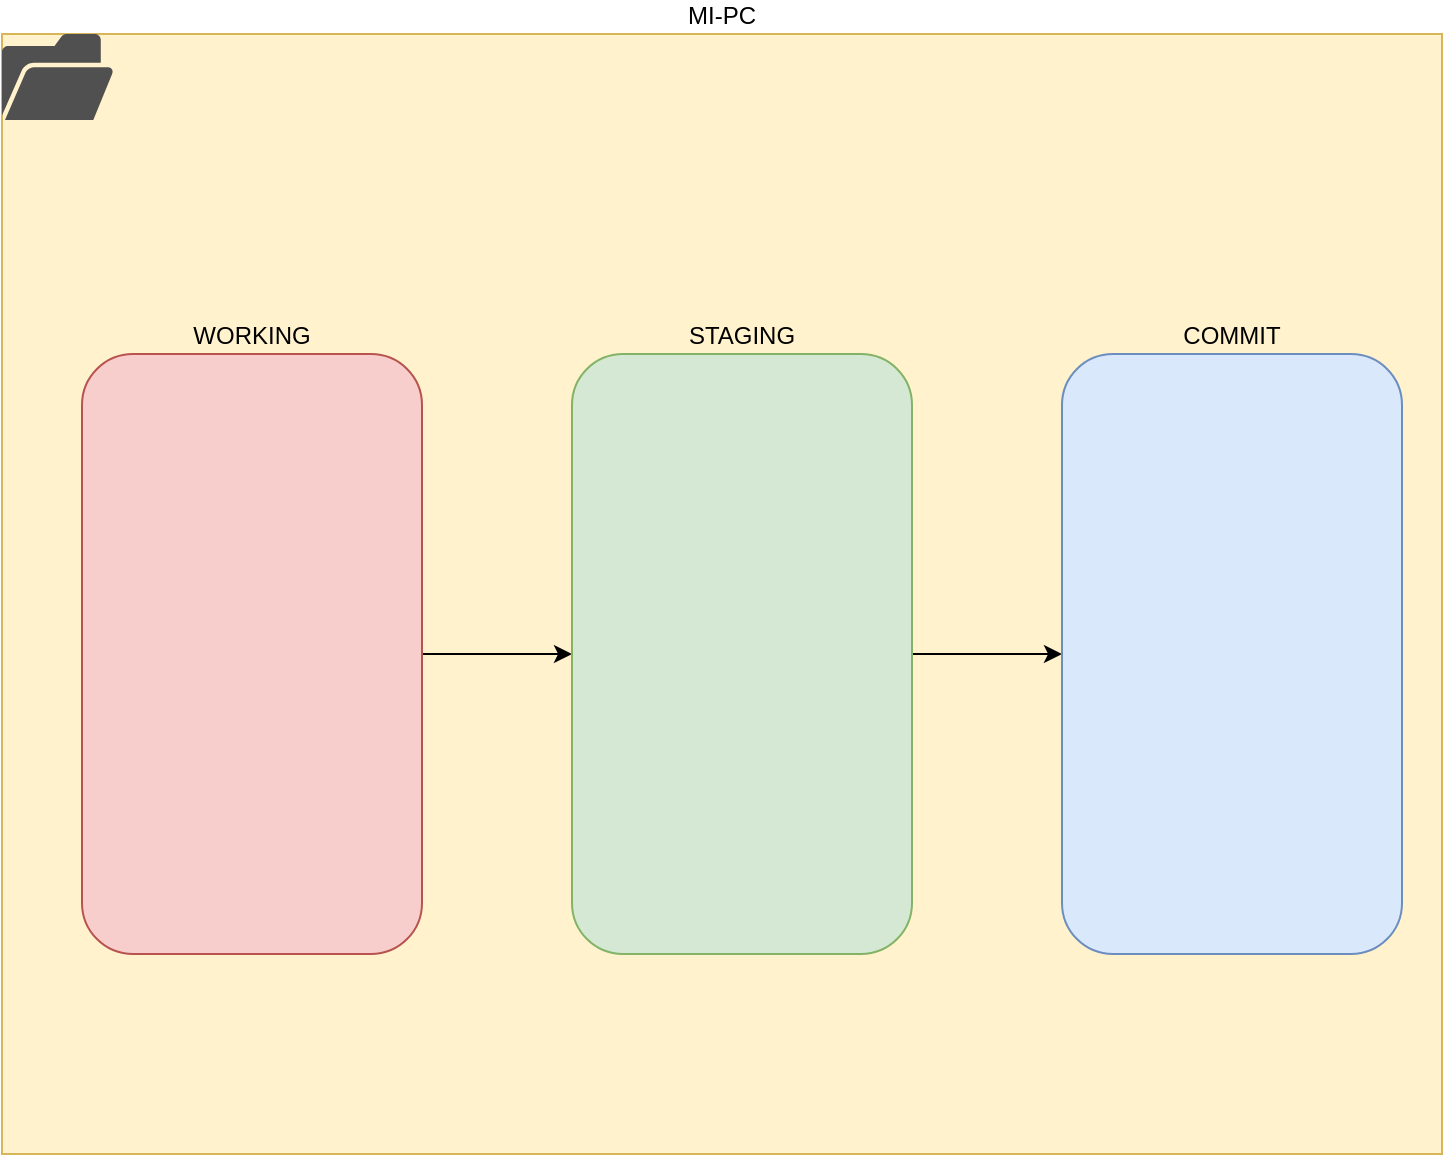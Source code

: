 <mxfile version="28.2.3" pages="2">
  <diagram id="PhQQ8k0v8poY6UjEcnCf" name="Git-local">
    <mxGraphModel dx="1572" dy="834" grid="1" gridSize="10" guides="1" tooltips="1" connect="1" arrows="1" fold="1" page="1" pageScale="1" pageWidth="1169" pageHeight="827" math="0" shadow="0">
      <root>
        <mxCell id="0" />
        <mxCell id="1" parent="0" />
        <mxCell id="zoyYAz8PV4FasNxjg6rz-2" value="MI-PC" style="rounded=0;whiteSpace=wrap;html=1;labelPosition=center;verticalLabelPosition=top;align=center;verticalAlign=bottom;fillColor=#fff2cc;strokeColor=#d6b656;" parent="1" vertex="1">
          <mxGeometry x="120" y="120" width="720" height="560" as="geometry" />
        </mxCell>
        <mxCell id="zoyYAz8PV4FasNxjg6rz-1" value="" style="sketch=0;pointerEvents=1;shadow=0;dashed=0;html=1;strokeColor=none;fillColor=#505050;labelPosition=center;verticalLabelPosition=bottom;verticalAlign=top;outlineConnect=0;align=center;shape=mxgraph.office.concepts.folder_open;" parent="1" vertex="1">
          <mxGeometry x="120" y="120" width="56" height="43" as="geometry" />
        </mxCell>
        <mxCell id="ULcwfLDbeKdYujtRvx98-1" style="edgeStyle=orthogonalEdgeStyle;rounded=0;orthogonalLoop=1;jettySize=auto;html=1;entryX=0;entryY=0.5;entryDx=0;entryDy=0;" parent="1" source="zoyYAz8PV4FasNxjg6rz-3" target="zoyYAz8PV4FasNxjg6rz-4" edge="1">
          <mxGeometry relative="1" as="geometry" />
        </mxCell>
        <mxCell id="zoyYAz8PV4FasNxjg6rz-3" value="WORKING" style="rounded=1;whiteSpace=wrap;html=1;fillColor=#f8cecc;strokeColor=#b85450;labelPosition=center;verticalLabelPosition=top;align=center;verticalAlign=bottom;" parent="1" vertex="1">
          <mxGeometry x="160" y="280" width="170" height="300" as="geometry" />
        </mxCell>
        <mxCell id="ULcwfLDbeKdYujtRvx98-2" style="edgeStyle=orthogonalEdgeStyle;rounded=0;orthogonalLoop=1;jettySize=auto;html=1;entryX=0;entryY=0.5;entryDx=0;entryDy=0;" parent="1" source="zoyYAz8PV4FasNxjg6rz-4" target="zoyYAz8PV4FasNxjg6rz-5" edge="1">
          <mxGeometry relative="1" as="geometry" />
        </mxCell>
        <mxCell id="zoyYAz8PV4FasNxjg6rz-4" value="STAGING" style="rounded=1;whiteSpace=wrap;html=1;fillColor=#d5e8d4;strokeColor=#82b366;labelPosition=center;verticalLabelPosition=top;align=center;verticalAlign=bottom;" parent="1" vertex="1">
          <mxGeometry x="405" y="280" width="170" height="300" as="geometry" />
        </mxCell>
        <mxCell id="zoyYAz8PV4FasNxjg6rz-5" value="COMMIT" style="rounded=1;whiteSpace=wrap;html=1;fillColor=#dae8fc;strokeColor=#6c8ebf;labelPosition=center;verticalLabelPosition=top;align=center;verticalAlign=bottom;" parent="1" vertex="1">
          <mxGeometry x="650" y="280" width="170" height="300" as="geometry" />
        </mxCell>
      </root>
    </mxGraphModel>
  </diagram>
  <diagram name="Git-Remoto" id="T_dC85ZfpJzErPBBZ4WH">
    <mxGraphModel dx="1572" dy="834" grid="1" gridSize="10" guides="1" tooltips="1" connect="1" arrows="1" fold="1" page="1" pageScale="1" pageWidth="1169" pageHeight="827" math="0" shadow="0">
      <root>
        <mxCell id="zLOkU078G7ggWmvRm4z--0" />
        <mxCell id="zLOkU078G7ggWmvRm4z--1" parent="zLOkU078G7ggWmvRm4z--0" />
        <mxCell id="YaQX8C2v5vZI6P77NjfV-1" value="INTERNET" style="rounded=0;whiteSpace=wrap;html=1;labelPosition=center;verticalLabelPosition=top;align=center;verticalAlign=bottom;" parent="zLOkU078G7ggWmvRm4z--1" vertex="1">
          <mxGeometry x="880" y="120" width="280" height="560" as="geometry" />
        </mxCell>
        <mxCell id="YaQX8C2v5vZI6P77NjfV-7" value="" style="rounded=1;whiteSpace=wrap;html=1;fillColor=none;strokeWidth=2;dashed=1;" parent="zLOkU078G7ggWmvRm4z--1" vertex="1">
          <mxGeometry x="940" y="290" width="170" height="200" as="geometry" />
        </mxCell>
        <mxCell id="zLOkU078G7ggWmvRm4z--2" value="MI-PC" style="rounded=0;whiteSpace=wrap;html=1;labelPosition=center;verticalLabelPosition=top;align=center;verticalAlign=bottom;fillColor=#fff2cc;strokeColor=#d6b656;" parent="zLOkU078G7ggWmvRm4z--1" vertex="1">
          <mxGeometry x="120" y="120" width="720" height="560" as="geometry" />
        </mxCell>
        <mxCell id="zLOkU078G7ggWmvRm4z--3" value="" style="sketch=0;pointerEvents=1;shadow=0;dashed=0;html=1;strokeColor=none;fillColor=#505050;labelPosition=center;verticalLabelPosition=bottom;verticalAlign=top;outlineConnect=0;align=center;shape=mxgraph.office.concepts.folder_open;" parent="zLOkU078G7ggWmvRm4z--1" vertex="1">
          <mxGeometry x="120" y="120" width="56" height="43" as="geometry" />
        </mxCell>
        <mxCell id="YaQX8C2v5vZI6P77NjfV-4" style="edgeStyle=orthogonalEdgeStyle;rounded=0;orthogonalLoop=1;jettySize=auto;html=1;" parent="zLOkU078G7ggWmvRm4z--1" source="zLOkU078G7ggWmvRm4z--4" target="zLOkU078G7ggWmvRm4z--5" edge="1">
          <mxGeometry relative="1" as="geometry" />
        </mxCell>
        <mxCell id="zLOkU078G7ggWmvRm4z--4" value="WORKING" style="rounded=1;whiteSpace=wrap;html=1;fillColor=#f8cecc;strokeColor=#b85450;labelPosition=center;verticalLabelPosition=top;align=center;verticalAlign=bottom;" parent="zLOkU078G7ggWmvRm4z--1" vertex="1">
          <mxGeometry x="160" y="280" width="170" height="300" as="geometry" />
        </mxCell>
        <mxCell id="YaQX8C2v5vZI6P77NjfV-5" style="edgeStyle=orthogonalEdgeStyle;rounded=0;orthogonalLoop=1;jettySize=auto;html=1;entryX=0;entryY=0.5;entryDx=0;entryDy=0;" parent="zLOkU078G7ggWmvRm4z--1" source="zLOkU078G7ggWmvRm4z--5" target="zLOkU078G7ggWmvRm4z--6" edge="1">
          <mxGeometry relative="1" as="geometry" />
        </mxCell>
        <mxCell id="zLOkU078G7ggWmvRm4z--5" value="STAGING" style="rounded=1;whiteSpace=wrap;html=1;fillColor=#d5e8d4;strokeColor=#82b366;labelPosition=center;verticalLabelPosition=top;align=center;verticalAlign=bottom;" parent="zLOkU078G7ggWmvRm4z--1" vertex="1">
          <mxGeometry x="405" y="280" width="170" height="300" as="geometry" />
        </mxCell>
        <mxCell id="YaQX8C2v5vZI6P77NjfV-6" style="edgeStyle=orthogonalEdgeStyle;rounded=0;orthogonalLoop=1;jettySize=auto;html=1;" parent="zLOkU078G7ggWmvRm4z--1" source="zLOkU078G7ggWmvRm4z--6" target="YaQX8C2v5vZI6P77NjfV-3" edge="1">
          <mxGeometry relative="1" as="geometry" />
        </mxCell>
        <mxCell id="zLOkU078G7ggWmvRm4z--6" value="COMMIT" style="rounded=1;whiteSpace=wrap;html=1;fillColor=#dae8fc;strokeColor=#6c8ebf;labelPosition=center;verticalLabelPosition=top;align=center;verticalAlign=bottom;" parent="zLOkU078G7ggWmvRm4z--1" vertex="1">
          <mxGeometry x="650" y="280" width="170" height="300" as="geometry" />
        </mxCell>
        <mxCell id="YaQX8C2v5vZI6P77NjfV-0" value="" style="outlineConnect=0;dashed=0;verticalLabelPosition=bottom;verticalAlign=top;align=center;html=1;shape=mxgraph.aws3.internet_2;fillColor=#D2D3D3;gradientColor=none;" parent="zLOkU078G7ggWmvRm4z--1" vertex="1">
          <mxGeometry x="880" y="120" width="79.5" height="54" as="geometry" />
        </mxCell>
        <mxCell id="YaQX8C2v5vZI6P77NjfV-2" value="" style="dashed=0;outlineConnect=0;html=1;align=center;labelPosition=center;verticalLabelPosition=bottom;verticalAlign=top;shape=mxgraph.weblogos.github" parent="zLOkU078G7ggWmvRm4z--1" vertex="1">
          <mxGeometry x="940" y="290" width="75" height="75" as="geometry" />
        </mxCell>
        <mxCell id="YaQX8C2v5vZI6P77NjfV-3" value="" style="sketch=0;pointerEvents=1;shadow=0;dashed=0;html=1;strokeColor=none;fillColor=#505050;labelPosition=center;verticalLabelPosition=bottom;verticalAlign=top;outlineConnect=0;align=center;shape=mxgraph.office.concepts.folder_open;" parent="zLOkU078G7ggWmvRm4z--1" vertex="1">
          <mxGeometry x="1012" y="407" width="56" height="43" as="geometry" />
        </mxCell>
      </root>
    </mxGraphModel>
  </diagram>
</mxfile>
